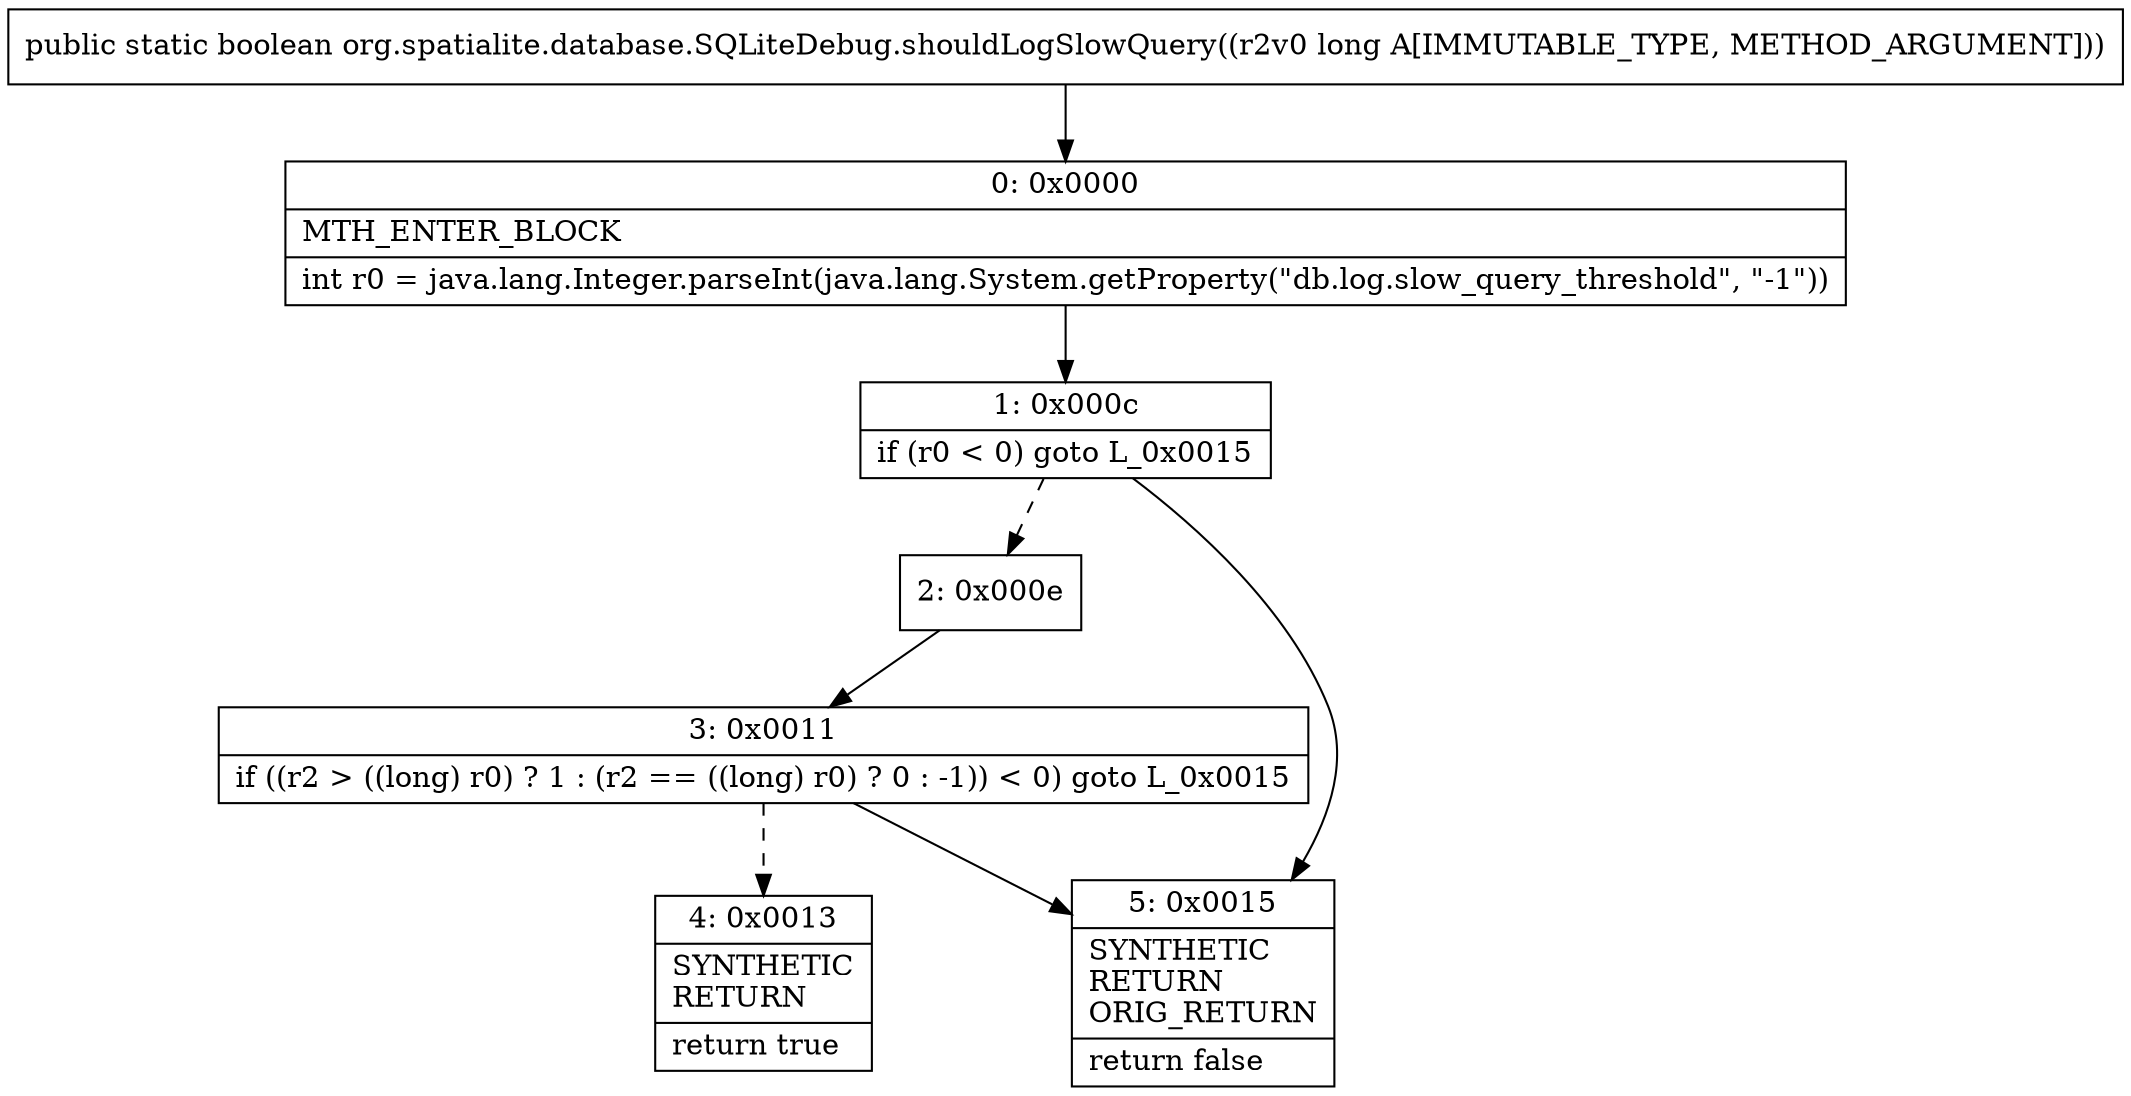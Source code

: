 digraph "CFG fororg.spatialite.database.SQLiteDebug.shouldLogSlowQuery(J)Z" {
Node_0 [shape=record,label="{0\:\ 0x0000|MTH_ENTER_BLOCK\l|int r0 = java.lang.Integer.parseInt(java.lang.System.getProperty(\"db.log.slow_query_threshold\", \"\-1\"))\l}"];
Node_1 [shape=record,label="{1\:\ 0x000c|if (r0 \< 0) goto L_0x0015\l}"];
Node_2 [shape=record,label="{2\:\ 0x000e}"];
Node_3 [shape=record,label="{3\:\ 0x0011|if ((r2 \> ((long) r0) ? 1 : (r2 == ((long) r0) ? 0 : \-1)) \< 0) goto L_0x0015\l}"];
Node_4 [shape=record,label="{4\:\ 0x0013|SYNTHETIC\lRETURN\l|return true\l}"];
Node_5 [shape=record,label="{5\:\ 0x0015|SYNTHETIC\lRETURN\lORIG_RETURN\l|return false\l}"];
MethodNode[shape=record,label="{public static boolean org.spatialite.database.SQLiteDebug.shouldLogSlowQuery((r2v0 long A[IMMUTABLE_TYPE, METHOD_ARGUMENT])) }"];
MethodNode -> Node_0;
Node_0 -> Node_1;
Node_1 -> Node_2[style=dashed];
Node_1 -> Node_5;
Node_2 -> Node_3;
Node_3 -> Node_4[style=dashed];
Node_3 -> Node_5;
}

